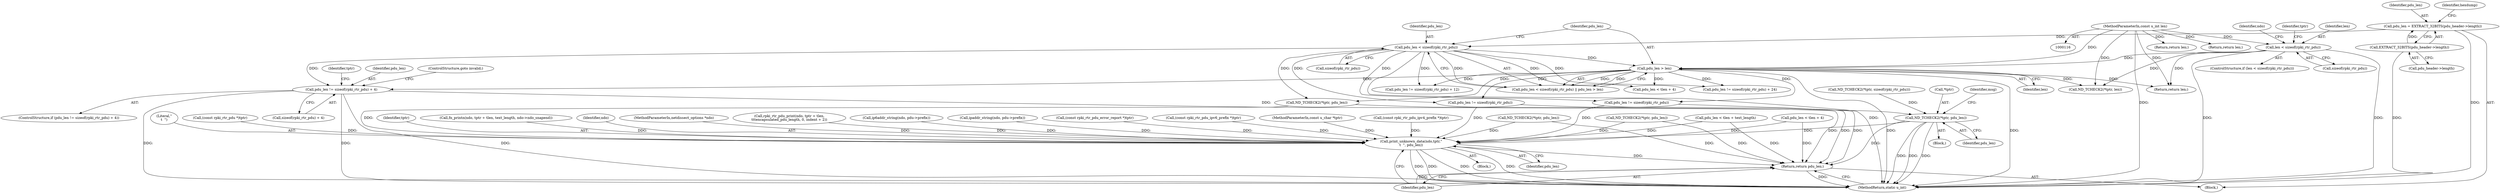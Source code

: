 digraph "0_tcpdump_83c64fce3a5226b080e535f5131a8a318f30e79b@API" {
"1000222" [label="(Call,pdu_len != sizeof(rpki_rtr_pdu) + 4)"];
"1000207" [label="(Call,pdu_len < sizeof(rpki_rtr_pdu))"];
"1000176" [label="(Call,pdu_len = EXTRACT_32BITS(pdu_header->length))"];
"1000178" [label="(Call,EXTRACT_32BITS(pdu_header->length))"];
"1000211" [label="(Call,pdu_len > len)"];
"1000149" [label="(Call,len < sizeof(rpki_rtr_pdu))"];
"1000119" [label="(MethodParameterIn,const u_int len)"];
"1000229" [label="(Call,ND_TCHECK2(*tptr, pdu_len))"];
"1000583" [label="(Call,print_unknown_data(ndo,tptr,\"\n\t  \", pdu_len))"];
"1000588" [label="(Return,return pdu_len;)"];
"1000168" [label="(Call,(const rpki_rtr_pdu *)tptr)"];
"1000148" [label="(ControlStructure,if (len < sizeof(rpki_rtr_pdu)))"];
"1000228" [label="(ControlStructure,goto invalid;)"];
"1000587" [label="(Identifier,pdu_len)"];
"1000217" [label="(Block,)"];
"1000234" [label="(Identifier,msg)"];
"1000589" [label="(Identifier,pdu_len)"];
"1000208" [label="(Identifier,pdu_len)"];
"1000176" [label="(Call,pdu_len = EXTRACT_32BITS(pdu_header->length))"];
"1000119" [label="(MethodParameterIn,const u_int len)"];
"1000229" [label="(Call,ND_TCHECK2(*tptr, pdu_len))"];
"1000149" [label="(Call,len < sizeof(rpki_rtr_pdu))"];
"1000163" [label="(Identifier,tptr)"];
"1000117" [label="(MethodParameterIn,netdissect_options *ndo)"];
"1000610" [label="(Return,return len;)"];
"1000122" [label="(Block,)"];
"1000496" [label="(Call,rpki_rtr_pdu_print(ndo, tptr + tlen,\n\t\t\tencapsulated_pdu_length, 0, indent + 2))"];
"1000179" [label="(Call,pdu_header->length)"];
"1000211" [label="(Call,pdu_len > len)"];
"1000224" [label="(Call,sizeof(rpki_rtr_pdu) + 4)"];
"1000271" [label="(Call,pdu_len != sizeof(rpki_rtr_pdu))"];
"1000588" [label="(Return,return pdu_len;)"];
"1000612" [label="(MethodReturn,static u_int)"];
"1000551" [label="(Call,fn_printn(ndo, tptr + tlen, text_length, ndo->ndo_snapend))"];
"1000206" [label="(Call,pdu_len < sizeof(rpki_rtr_pdu) || pdu_len > len)"];
"1000583" [label="(Call,print_unknown_data(ndo,tptr,\"\n\t  \", pdu_len))"];
"1000584" [label="(Identifier,ndo)"];
"1000357" [label="(Call,ND_TCHECK2(*tptr, pdu_len))"];
"1000510" [label="(Call,pdu_len < tlen + 4)"];
"1000209" [label="(Call,sizeof(rpki_rtr_pdu))"];
"1000411" [label="(Call,pdu_len < tlen + 4)"];
"1000563" [label="(Call,ND_TCHECK2(*tptr, pdu_len))"];
"1000178" [label="(Call,EXTRACT_32BITS(pdu_header->length))"];
"1000377" [label="(Call,ip6addr_string(ndo, pdu->prefix))"];
"1000213" [label="(Identifier,len)"];
"1000161" [label="(Call,ND_TCHECK2(*tptr, sizeof(rpki_rtr_pdu)))"];
"1000324" [label="(Call,ipaddr_string(ndo, pdu->prefix))"];
"1000151" [label="(Call,sizeof(rpki_rtr_pdu))"];
"1000535" [label="(Call,pdu_len < tlen + text_length)"];
"1000177" [label="(Identifier,pdu_len)"];
"1000425" [label="(Call,(const rpki_rtr_pdu_error_report *)tptr)"];
"1000150" [label="(Identifier,len)"];
"1000363" [label="(Call,(const rpki_rtr_pdu_ipv6_prefix *)tptr)"];
"1000232" [label="(Identifier,pdu_len)"];
"1000222" [label="(Call,pdu_len != sizeof(rpki_rtr_pdu) + 4)"];
"1000212" [label="(Identifier,pdu_len)"];
"1000207" [label="(Call,pdu_len < sizeof(rpki_rtr_pdu))"];
"1000221" [label="(ControlStructure,if (pdu_len != sizeof(rpki_rtr_pdu) + 4))"];
"1000597" [label="(Call,ND_TCHECK2(*tptr, len))"];
"1000118" [label="(MethodParameterIn,const u_char *tptr)"];
"1000146" [label="(Return,return len;)"];
"1000231" [label="(Identifier,tptr)"];
"1000310" [label="(Call,(const rpki_rtr_pdu_ipv4_prefix *)tptr)"];
"1000156" [label="(Identifier,ndo)"];
"1000586" [label="(Literal,\"\n\t  \")"];
"1000230" [label="(Call,*tptr)"];
"1000304" [label="(Call,ND_TCHECK2(*tptr, pdu_len))"];
"1000350" [label="(Call,pdu_len != sizeof(rpki_rtr_pdu) + 24)"];
"1000585" [label="(Identifier,tptr)"];
"1000263" [label="(Call,pdu_len != sizeof(rpki_rtr_pdu))"];
"1000223" [label="(Identifier,pdu_len)"];
"1000297" [label="(Call,pdu_len != sizeof(rpki_rtr_pdu) + 12)"];
"1000183" [label="(Identifier,hexdump)"];
"1000601" [label="(Return,return len;)"];
"1000582" [label="(Block,)"];
"1000222" -> "1000221"  [label="AST: "];
"1000222" -> "1000224"  [label="CFG: "];
"1000223" -> "1000222"  [label="AST: "];
"1000224" -> "1000222"  [label="AST: "];
"1000228" -> "1000222"  [label="CFG: "];
"1000231" -> "1000222"  [label="CFG: "];
"1000222" -> "1000612"  [label="DDG: "];
"1000222" -> "1000612"  [label="DDG: "];
"1000222" -> "1000612"  [label="DDG: "];
"1000207" -> "1000222"  [label="DDG: "];
"1000211" -> "1000222"  [label="DDG: "];
"1000222" -> "1000229"  [label="DDG: "];
"1000207" -> "1000206"  [label="AST: "];
"1000207" -> "1000209"  [label="CFG: "];
"1000208" -> "1000207"  [label="AST: "];
"1000209" -> "1000207"  [label="AST: "];
"1000212" -> "1000207"  [label="CFG: "];
"1000206" -> "1000207"  [label="CFG: "];
"1000207" -> "1000612"  [label="DDG: "];
"1000207" -> "1000206"  [label="DDG: "];
"1000176" -> "1000207"  [label="DDG: "];
"1000207" -> "1000211"  [label="DDG: "];
"1000207" -> "1000263"  [label="DDG: "];
"1000207" -> "1000271"  [label="DDG: "];
"1000207" -> "1000297"  [label="DDG: "];
"1000207" -> "1000350"  [label="DDG: "];
"1000207" -> "1000411"  [label="DDG: "];
"1000207" -> "1000563"  [label="DDG: "];
"1000176" -> "1000122"  [label="AST: "];
"1000176" -> "1000178"  [label="CFG: "];
"1000177" -> "1000176"  [label="AST: "];
"1000178" -> "1000176"  [label="AST: "];
"1000183" -> "1000176"  [label="CFG: "];
"1000176" -> "1000612"  [label="DDG: "];
"1000178" -> "1000176"  [label="DDG: "];
"1000178" -> "1000179"  [label="CFG: "];
"1000179" -> "1000178"  [label="AST: "];
"1000178" -> "1000612"  [label="DDG: "];
"1000211" -> "1000206"  [label="AST: "];
"1000211" -> "1000213"  [label="CFG: "];
"1000212" -> "1000211"  [label="AST: "];
"1000213" -> "1000211"  [label="AST: "];
"1000206" -> "1000211"  [label="CFG: "];
"1000211" -> "1000612"  [label="DDG: "];
"1000211" -> "1000612"  [label="DDG: "];
"1000211" -> "1000206"  [label="DDG: "];
"1000211" -> "1000206"  [label="DDG: "];
"1000149" -> "1000211"  [label="DDG: "];
"1000119" -> "1000211"  [label="DDG: "];
"1000211" -> "1000263"  [label="DDG: "];
"1000211" -> "1000271"  [label="DDG: "];
"1000211" -> "1000297"  [label="DDG: "];
"1000211" -> "1000350"  [label="DDG: "];
"1000211" -> "1000411"  [label="DDG: "];
"1000211" -> "1000563"  [label="DDG: "];
"1000211" -> "1000597"  [label="DDG: "];
"1000211" -> "1000610"  [label="DDG: "];
"1000149" -> "1000148"  [label="AST: "];
"1000149" -> "1000151"  [label="CFG: "];
"1000150" -> "1000149"  [label="AST: "];
"1000151" -> "1000149"  [label="AST: "];
"1000156" -> "1000149"  [label="CFG: "];
"1000163" -> "1000149"  [label="CFG: "];
"1000149" -> "1000612"  [label="DDG: "];
"1000149" -> "1000612"  [label="DDG: "];
"1000119" -> "1000149"  [label="DDG: "];
"1000149" -> "1000597"  [label="DDG: "];
"1000149" -> "1000610"  [label="DDG: "];
"1000119" -> "1000116"  [label="AST: "];
"1000119" -> "1000612"  [label="DDG: "];
"1000119" -> "1000146"  [label="DDG: "];
"1000119" -> "1000597"  [label="DDG: "];
"1000119" -> "1000601"  [label="DDG: "];
"1000119" -> "1000610"  [label="DDG: "];
"1000229" -> "1000217"  [label="AST: "];
"1000229" -> "1000232"  [label="CFG: "];
"1000230" -> "1000229"  [label="AST: "];
"1000232" -> "1000229"  [label="AST: "];
"1000234" -> "1000229"  [label="CFG: "];
"1000229" -> "1000612"  [label="DDG: "];
"1000229" -> "1000612"  [label="DDG: "];
"1000229" -> "1000612"  [label="DDG: "];
"1000161" -> "1000229"  [label="DDG: "];
"1000229" -> "1000583"  [label="DDG: "];
"1000229" -> "1000588"  [label="DDG: "];
"1000583" -> "1000582"  [label="AST: "];
"1000583" -> "1000587"  [label="CFG: "];
"1000584" -> "1000583"  [label="AST: "];
"1000585" -> "1000583"  [label="AST: "];
"1000586" -> "1000583"  [label="AST: "];
"1000587" -> "1000583"  [label="AST: "];
"1000589" -> "1000583"  [label="CFG: "];
"1000583" -> "1000612"  [label="DDG: "];
"1000583" -> "1000612"  [label="DDG: "];
"1000583" -> "1000612"  [label="DDG: "];
"1000583" -> "1000612"  [label="DDG: "];
"1000496" -> "1000583"  [label="DDG: "];
"1000377" -> "1000583"  [label="DDG: "];
"1000324" -> "1000583"  [label="DDG: "];
"1000551" -> "1000583"  [label="DDG: "];
"1000117" -> "1000583"  [label="DDG: "];
"1000363" -> "1000583"  [label="DDG: "];
"1000310" -> "1000583"  [label="DDG: "];
"1000168" -> "1000583"  [label="DDG: "];
"1000118" -> "1000583"  [label="DDG: "];
"1000425" -> "1000583"  [label="DDG: "];
"1000563" -> "1000583"  [label="DDG: "];
"1000535" -> "1000583"  [label="DDG: "];
"1000263" -> "1000583"  [label="DDG: "];
"1000271" -> "1000583"  [label="DDG: "];
"1000304" -> "1000583"  [label="DDG: "];
"1000510" -> "1000583"  [label="DDG: "];
"1000357" -> "1000583"  [label="DDG: "];
"1000583" -> "1000588"  [label="DDG: "];
"1000588" -> "1000122"  [label="AST: "];
"1000588" -> "1000589"  [label="CFG: "];
"1000589" -> "1000588"  [label="AST: "];
"1000612" -> "1000588"  [label="CFG: "];
"1000588" -> "1000612"  [label="DDG: "];
"1000589" -> "1000588"  [label="DDG: "];
"1000563" -> "1000588"  [label="DDG: "];
"1000535" -> "1000588"  [label="DDG: "];
"1000271" -> "1000588"  [label="DDG: "];
"1000304" -> "1000588"  [label="DDG: "];
"1000510" -> "1000588"  [label="DDG: "];
"1000263" -> "1000588"  [label="DDG: "];
"1000357" -> "1000588"  [label="DDG: "];
}
